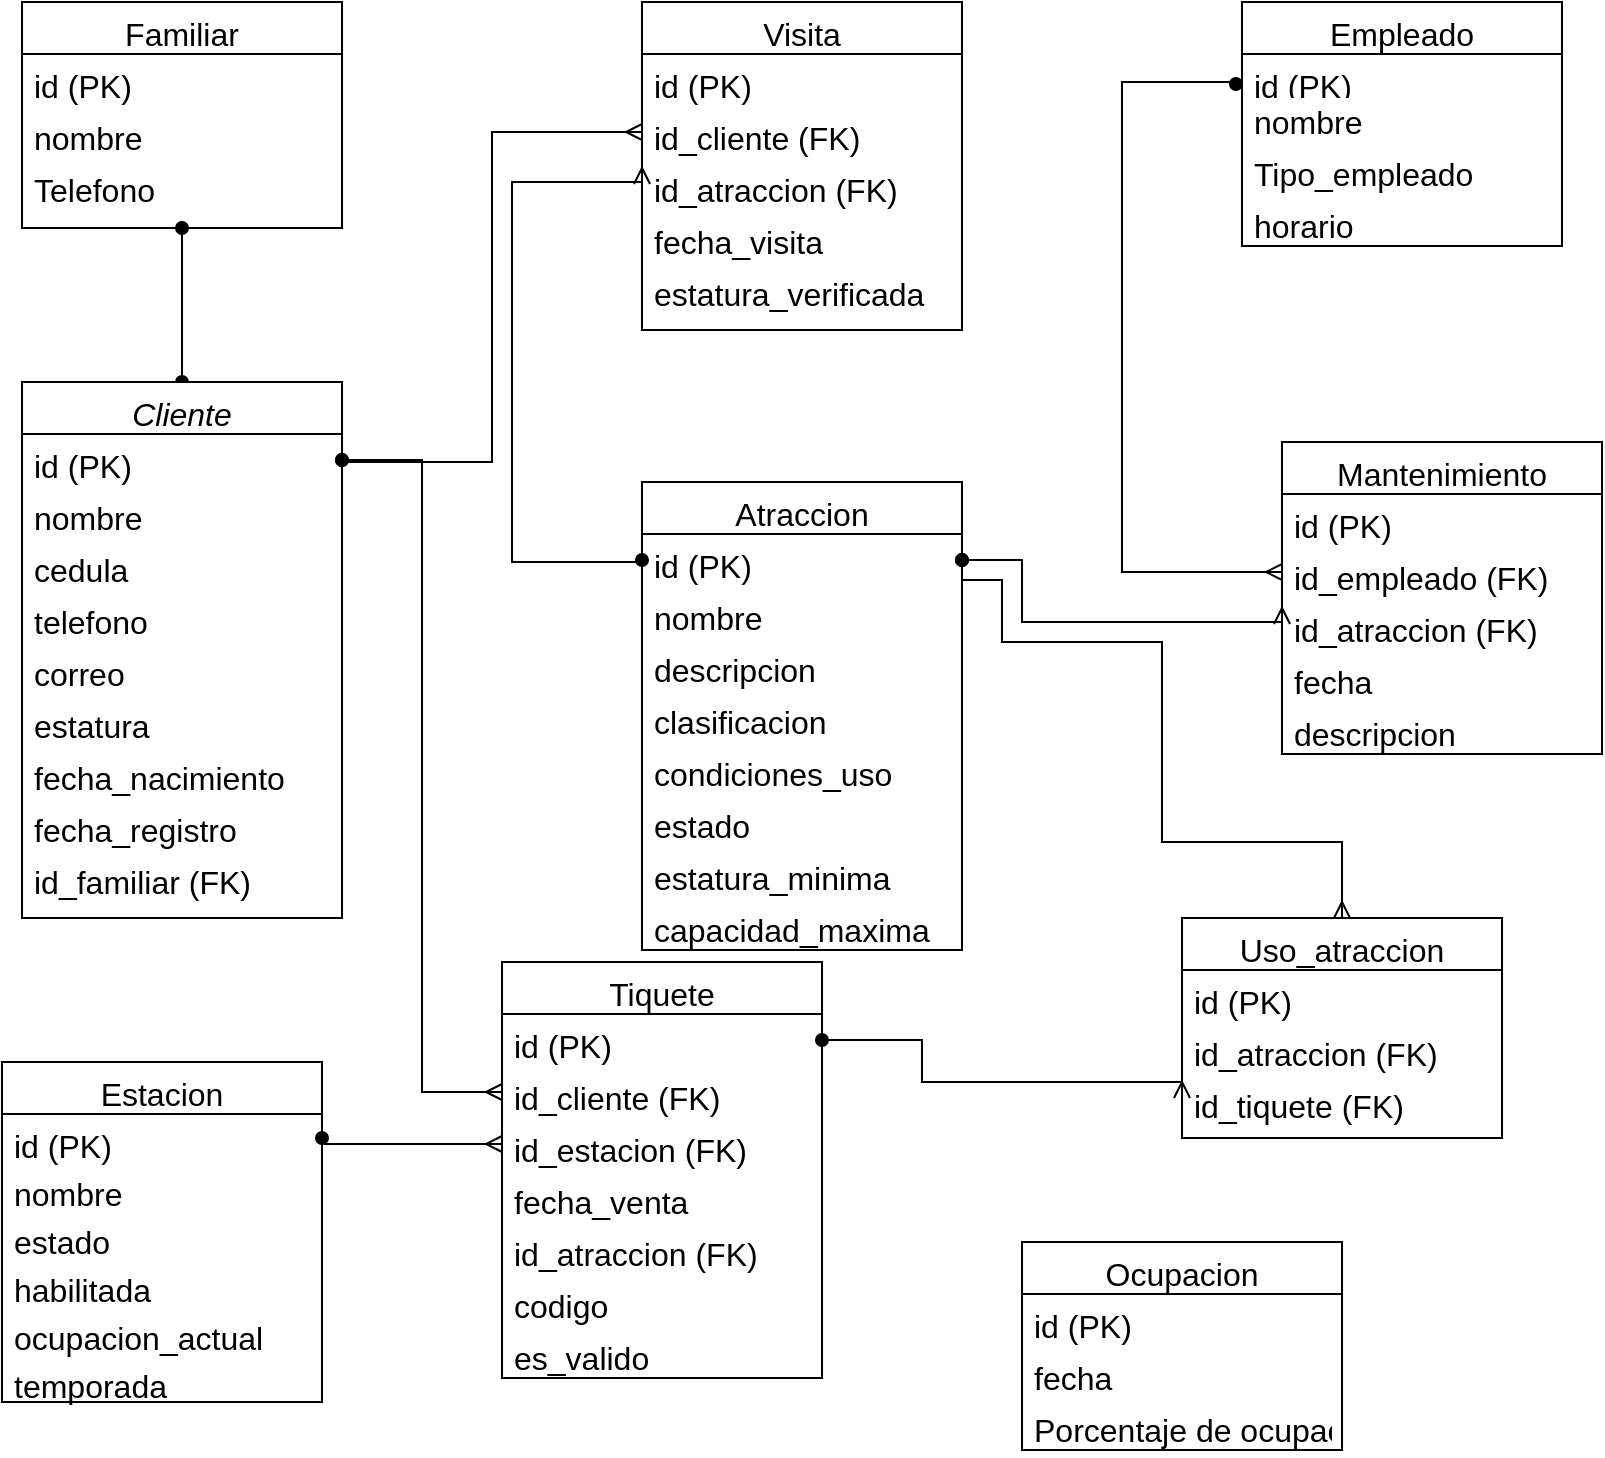 <mxfile version="26.0.1">
  <diagram id="C5RBs43oDa-KdzZeNtuy" name="Page-1">
    <mxGraphModel dx="880" dy="1595" grid="1" gridSize="10" guides="1" tooltips="1" connect="1" arrows="1" fold="1" page="1" pageScale="1" pageWidth="827" pageHeight="1169" math="0" shadow="0">
      <root>
        <mxCell id="WIyWlLk6GJQsqaUBKTNV-0" />
        <mxCell id="WIyWlLk6GJQsqaUBKTNV-1" parent="WIyWlLk6GJQsqaUBKTNV-0" />
        <mxCell id="AQhGX-V4laaeHLKsLZR4-6" style="rounded=0;orthogonalLoop=1;jettySize=auto;html=1;exitX=0.5;exitY=0;exitDx=0;exitDy=0;entryX=0.5;entryY=1;entryDx=0;entryDy=0;endArrow=oval;endFill=1;startArrow=oval;startFill=1;fontSize=16;" parent="WIyWlLk6GJQsqaUBKTNV-1" source="zkfFHV4jXpPFQw0GAbJ--0" target="zkfFHV4jXpPFQw0GAbJ--6" edge="1">
          <mxGeometry relative="1" as="geometry" />
        </mxCell>
        <mxCell id="zkfFHV4jXpPFQw0GAbJ--0" value="Cliente" style="swimlane;fontStyle=2;align=center;verticalAlign=top;childLayout=stackLayout;horizontal=1;startSize=26;horizontalStack=0;resizeParent=1;resizeLast=0;collapsible=1;marginBottom=0;rounded=0;shadow=0;strokeWidth=1;fontSize=16;" parent="WIyWlLk6GJQsqaUBKTNV-1" vertex="1">
          <mxGeometry x="20" y="120" width="160" height="268" as="geometry">
            <mxRectangle x="230" y="140" width="160" height="26" as="alternateBounds" />
          </mxGeometry>
        </mxCell>
        <mxCell id="zkfFHV4jXpPFQw0GAbJ--1" value="id (PK)" style="text;align=left;verticalAlign=top;spacingLeft=4;spacingRight=4;overflow=hidden;rotatable=0;points=[[0,0.5],[1,0.5]];portConstraint=eastwest;fontSize=16;" parent="zkfFHV4jXpPFQw0GAbJ--0" vertex="1">
          <mxGeometry y="26" width="160" height="26" as="geometry" />
        </mxCell>
        <mxCell id="zkfFHV4jXpPFQw0GAbJ--2" value="nombre" style="text;align=left;verticalAlign=top;spacingLeft=4;spacingRight=4;overflow=hidden;rotatable=0;points=[[0,0.5],[1,0.5]];portConstraint=eastwest;rounded=0;shadow=0;html=0;fontSize=16;" parent="zkfFHV4jXpPFQw0GAbJ--0" vertex="1">
          <mxGeometry y="52" width="160" height="26" as="geometry" />
        </mxCell>
        <mxCell id="zkfFHV4jXpPFQw0GAbJ--5" value="cedula" style="text;align=left;verticalAlign=top;spacingLeft=4;spacingRight=4;overflow=hidden;rotatable=0;points=[[0,0.5],[1,0.5]];portConstraint=eastwest;fontSize=16;" parent="zkfFHV4jXpPFQw0GAbJ--0" vertex="1">
          <mxGeometry y="78" width="160" height="26" as="geometry" />
        </mxCell>
        <mxCell id="AQhGX-V4laaeHLKsLZR4-0" value="telefono" style="text;align=left;verticalAlign=top;spacingLeft=4;spacingRight=4;overflow=hidden;rotatable=0;points=[[0,0.5],[1,0.5]];portConstraint=eastwest;rounded=0;shadow=0;html=0;fontSize=16;" parent="zkfFHV4jXpPFQw0GAbJ--0" vertex="1">
          <mxGeometry y="104" width="160" height="26" as="geometry" />
        </mxCell>
        <mxCell id="AQhGX-V4laaeHLKsLZR4-2" value="correo" style="text;align=left;verticalAlign=top;spacingLeft=4;spacingRight=4;overflow=hidden;rotatable=0;points=[[0,0.5],[1,0.5]];portConstraint=eastwest;rounded=0;shadow=0;html=0;fontSize=16;" parent="zkfFHV4jXpPFQw0GAbJ--0" vertex="1">
          <mxGeometry y="130" width="160" height="26" as="geometry" />
        </mxCell>
        <mxCell id="AQhGX-V4laaeHLKsLZR4-3" value="estatura" style="text;align=left;verticalAlign=top;spacingLeft=4;spacingRight=4;overflow=hidden;rotatable=0;points=[[0,0.5],[1,0.5]];portConstraint=eastwest;rounded=0;shadow=0;html=0;fontSize=16;" parent="zkfFHV4jXpPFQw0GAbJ--0" vertex="1">
          <mxGeometry y="156" width="160" height="26" as="geometry" />
        </mxCell>
        <mxCell id="AQhGX-V4laaeHLKsLZR4-1" value="fecha_nacimiento" style="text;align=left;verticalAlign=top;spacingLeft=4;spacingRight=4;overflow=hidden;rotatable=0;points=[[0,0.5],[1,0.5]];portConstraint=eastwest;fontSize=16;" parent="zkfFHV4jXpPFQw0GAbJ--0" vertex="1">
          <mxGeometry y="182" width="160" height="26" as="geometry" />
        </mxCell>
        <mxCell id="AQhGX-V4laaeHLKsLZR4-4" value="fecha_registro" style="text;align=left;verticalAlign=top;spacingLeft=4;spacingRight=4;overflow=hidden;rotatable=0;points=[[0,0.5],[1,0.5]];portConstraint=eastwest;rounded=0;shadow=0;html=0;fontSize=16;" parent="zkfFHV4jXpPFQw0GAbJ--0" vertex="1">
          <mxGeometry y="208" width="160" height="26" as="geometry" />
        </mxCell>
        <mxCell id="AQhGX-V4laaeHLKsLZR4-5" value="id_familiar (FK)" style="text;align=left;verticalAlign=top;spacingLeft=4;spacingRight=4;overflow=hidden;rotatable=0;points=[[0,0.5],[1,0.5]];portConstraint=eastwest;rounded=0;shadow=0;html=0;fontSize=16;" parent="zkfFHV4jXpPFQw0GAbJ--0" vertex="1">
          <mxGeometry y="234" width="160" height="26" as="geometry" />
        </mxCell>
        <mxCell id="zkfFHV4jXpPFQw0GAbJ--6" value="Familiar" style="swimlane;fontStyle=0;align=center;verticalAlign=top;childLayout=stackLayout;horizontal=1;startSize=26;horizontalStack=0;resizeParent=1;resizeLast=0;collapsible=1;marginBottom=0;rounded=0;shadow=0;strokeWidth=1;fontSize=16;" parent="WIyWlLk6GJQsqaUBKTNV-1" vertex="1">
          <mxGeometry x="20" y="-70" width="160" height="113" as="geometry">
            <mxRectangle x="130" y="380" width="160" height="26" as="alternateBounds" />
          </mxGeometry>
        </mxCell>
        <mxCell id="zkfFHV4jXpPFQw0GAbJ--7" value="id (PK)" style="text;align=left;verticalAlign=top;spacingLeft=4;spacingRight=4;overflow=hidden;rotatable=0;points=[[0,0.5],[1,0.5]];portConstraint=eastwest;fontSize=16;" parent="zkfFHV4jXpPFQw0GAbJ--6" vertex="1">
          <mxGeometry y="26" width="160" height="26" as="geometry" />
        </mxCell>
        <mxCell id="zkfFHV4jXpPFQw0GAbJ--8" value="nombre" style="text;align=left;verticalAlign=top;spacingLeft=4;spacingRight=4;overflow=hidden;rotatable=0;points=[[0,0.5],[1,0.5]];portConstraint=eastwest;rounded=0;shadow=0;html=0;fontSize=16;" parent="zkfFHV4jXpPFQw0GAbJ--6" vertex="1">
          <mxGeometry y="52" width="160" height="26" as="geometry" />
        </mxCell>
        <mxCell id="zkfFHV4jXpPFQw0GAbJ--11" value="Telefono" style="text;align=left;verticalAlign=top;spacingLeft=4;spacingRight=4;overflow=hidden;rotatable=0;points=[[0,0.5],[1,0.5]];portConstraint=eastwest;fontSize=16;" parent="zkfFHV4jXpPFQw0GAbJ--6" vertex="1">
          <mxGeometry y="78" width="160" height="26" as="geometry" />
        </mxCell>
        <mxCell id="zkfFHV4jXpPFQw0GAbJ--13" value="Atraccion" style="swimlane;fontStyle=0;align=center;verticalAlign=top;childLayout=stackLayout;horizontal=1;startSize=26;horizontalStack=0;resizeParent=1;resizeLast=0;collapsible=1;marginBottom=0;rounded=0;shadow=0;strokeWidth=1;fontSize=16;" parent="WIyWlLk6GJQsqaUBKTNV-1" vertex="1">
          <mxGeometry x="330" y="170" width="160" height="234" as="geometry">
            <mxRectangle x="340" y="380" width="170" height="26" as="alternateBounds" />
          </mxGeometry>
        </mxCell>
        <mxCell id="zkfFHV4jXpPFQw0GAbJ--14" value="id (PK)" style="text;align=left;verticalAlign=top;spacingLeft=4;spacingRight=4;overflow=hidden;rotatable=0;points=[[0,0.5],[1,0.5]];portConstraint=eastwest;fontSize=16;" parent="zkfFHV4jXpPFQw0GAbJ--13" vertex="1">
          <mxGeometry y="26" width="160" height="26" as="geometry" />
        </mxCell>
        <mxCell id="AQhGX-V4laaeHLKsLZR4-46" value="nombre" style="text;align=left;verticalAlign=top;spacingLeft=4;spacingRight=4;overflow=hidden;rotatable=0;points=[[0,0.5],[1,0.5]];portConstraint=eastwest;fontSize=16;" parent="zkfFHV4jXpPFQw0GAbJ--13" vertex="1">
          <mxGeometry y="52" width="160" height="26" as="geometry" />
        </mxCell>
        <mxCell id="AQhGX-V4laaeHLKsLZR4-47" value="descripcion" style="text;align=left;verticalAlign=top;spacingLeft=4;spacingRight=4;overflow=hidden;rotatable=0;points=[[0,0.5],[1,0.5]];portConstraint=eastwest;fontSize=16;" parent="zkfFHV4jXpPFQw0GAbJ--13" vertex="1">
          <mxGeometry y="78" width="160" height="26" as="geometry" />
        </mxCell>
        <mxCell id="AQhGX-V4laaeHLKsLZR4-48" value="clasificacion" style="text;align=left;verticalAlign=top;spacingLeft=4;spacingRight=4;overflow=hidden;rotatable=0;points=[[0,0.5],[1,0.5]];portConstraint=eastwest;fontSize=16;" parent="zkfFHV4jXpPFQw0GAbJ--13" vertex="1">
          <mxGeometry y="104" width="160" height="26" as="geometry" />
        </mxCell>
        <mxCell id="AQhGX-V4laaeHLKsLZR4-49" value="condiciones_uso" style="text;align=left;verticalAlign=top;spacingLeft=4;spacingRight=4;overflow=hidden;rotatable=0;points=[[0,0.5],[1,0.5]];portConstraint=eastwest;fontSize=16;" parent="zkfFHV4jXpPFQw0GAbJ--13" vertex="1">
          <mxGeometry y="130" width="160" height="26" as="geometry" />
        </mxCell>
        <mxCell id="Wb_BS_ClBg8RvYy5DrHV-2" value="estado" style="text;align=left;verticalAlign=top;spacingLeft=4;spacingRight=4;overflow=hidden;rotatable=0;points=[[0,0.5],[1,0.5]];portConstraint=eastwest;fontSize=16;" vertex="1" parent="zkfFHV4jXpPFQw0GAbJ--13">
          <mxGeometry y="156" width="160" height="26" as="geometry" />
        </mxCell>
        <mxCell id="Wb_BS_ClBg8RvYy5DrHV-3" value="estatura_minima" style="text;align=left;verticalAlign=top;spacingLeft=4;spacingRight=4;overflow=hidden;rotatable=0;points=[[0,0.5],[1,0.5]];portConstraint=eastwest;fontSize=16;" vertex="1" parent="zkfFHV4jXpPFQw0GAbJ--13">
          <mxGeometry y="182" width="160" height="26" as="geometry" />
        </mxCell>
        <mxCell id="Wb_BS_ClBg8RvYy5DrHV-4" value="capacidad_maxima" style="text;align=left;verticalAlign=top;spacingLeft=4;spacingRight=4;overflow=hidden;rotatable=0;points=[[0,0.5],[1,0.5]];portConstraint=eastwest;fontSize=16;" vertex="1" parent="zkfFHV4jXpPFQw0GAbJ--13">
          <mxGeometry y="208" width="160" height="26" as="geometry" />
        </mxCell>
        <mxCell id="zkfFHV4jXpPFQw0GAbJ--17" value="Empleado" style="swimlane;fontStyle=0;align=center;verticalAlign=top;childLayout=stackLayout;horizontal=1;startSize=26;horizontalStack=0;resizeParent=1;resizeLast=0;collapsible=1;marginBottom=0;rounded=0;shadow=0;strokeWidth=1;fontSize=16;" parent="WIyWlLk6GJQsqaUBKTNV-1" vertex="1">
          <mxGeometry x="630" y="-70" width="160" height="122" as="geometry">
            <mxRectangle x="550" y="140" width="160" height="26" as="alternateBounds" />
          </mxGeometry>
        </mxCell>
        <mxCell id="zkfFHV4jXpPFQw0GAbJ--18" value="id (PK)" style="text;align=left;verticalAlign=top;spacingLeft=4;spacingRight=4;overflow=hidden;rotatable=0;points=[[0,0.5],[1,0.5]];portConstraint=eastwest;fontSize=16;" parent="zkfFHV4jXpPFQw0GAbJ--17" vertex="1">
          <mxGeometry y="26" width="160" height="18" as="geometry" />
        </mxCell>
        <mxCell id="zkfFHV4jXpPFQw0GAbJ--19" value="nombre" style="text;align=left;verticalAlign=top;spacingLeft=4;spacingRight=4;overflow=hidden;rotatable=0;points=[[0,0.5],[1,0.5]];portConstraint=eastwest;rounded=0;shadow=0;html=0;fontSize=16;" parent="zkfFHV4jXpPFQw0GAbJ--17" vertex="1">
          <mxGeometry y="44" width="160" height="26" as="geometry" />
        </mxCell>
        <mxCell id="zkfFHV4jXpPFQw0GAbJ--20" value="Tipo_empleado" style="text;align=left;verticalAlign=top;spacingLeft=4;spacingRight=4;overflow=hidden;rotatable=0;points=[[0,0.5],[1,0.5]];portConstraint=eastwest;rounded=0;shadow=0;html=0;fontSize=16;" parent="zkfFHV4jXpPFQw0GAbJ--17" vertex="1">
          <mxGeometry y="70" width="160" height="26" as="geometry" />
        </mxCell>
        <mxCell id="zkfFHV4jXpPFQw0GAbJ--21" value="horario" style="text;align=left;verticalAlign=top;spacingLeft=4;spacingRight=4;overflow=hidden;rotatable=0;points=[[0,0.5],[1,0.5]];portConstraint=eastwest;rounded=0;shadow=0;html=0;fontSize=16;" parent="zkfFHV4jXpPFQw0GAbJ--17" vertex="1">
          <mxGeometry y="96" width="160" height="26" as="geometry" />
        </mxCell>
        <mxCell id="AQhGX-V4laaeHLKsLZR4-15" value="Visita" style="swimlane;fontStyle=0;align=center;verticalAlign=top;childLayout=stackLayout;horizontal=1;startSize=26;horizontalStack=0;resizeParent=1;resizeLast=0;collapsible=1;marginBottom=0;rounded=0;shadow=0;strokeWidth=1;fontSize=16;" parent="WIyWlLk6GJQsqaUBKTNV-1" vertex="1">
          <mxGeometry x="330" y="-70" width="160" height="164" as="geometry">
            <mxRectangle x="340" y="380" width="170" height="26" as="alternateBounds" />
          </mxGeometry>
        </mxCell>
        <mxCell id="AQhGX-V4laaeHLKsLZR4-16" value="id (PK)" style="text;align=left;verticalAlign=top;spacingLeft=4;spacingRight=4;overflow=hidden;rotatable=0;points=[[0,0.5],[1,0.5]];portConstraint=eastwest;fontSize=16;" parent="AQhGX-V4laaeHLKsLZR4-15" vertex="1">
          <mxGeometry y="26" width="160" height="26" as="geometry" />
        </mxCell>
        <mxCell id="AQhGX-V4laaeHLKsLZR4-42" value="id_cliente (FK)" style="text;align=left;verticalAlign=top;spacingLeft=4;spacingRight=4;overflow=hidden;rotatable=0;points=[[0,0.5],[1,0.5]];portConstraint=eastwest;fontSize=16;" parent="AQhGX-V4laaeHLKsLZR4-15" vertex="1">
          <mxGeometry y="52" width="160" height="26" as="geometry" />
        </mxCell>
        <mxCell id="AQhGX-V4laaeHLKsLZR4-43" value="id_atraccion (FK)" style="text;align=left;verticalAlign=top;spacingLeft=4;spacingRight=4;overflow=hidden;rotatable=0;points=[[0,0.5],[1,0.5]];portConstraint=eastwest;fontSize=16;" parent="AQhGX-V4laaeHLKsLZR4-15" vertex="1">
          <mxGeometry y="78" width="160" height="26" as="geometry" />
        </mxCell>
        <mxCell id="AQhGX-V4laaeHLKsLZR4-44" value="fecha_visita" style="text;align=left;verticalAlign=top;spacingLeft=4;spacingRight=4;overflow=hidden;rotatable=0;points=[[0,0.5],[1,0.5]];portConstraint=eastwest;fontSize=16;" parent="AQhGX-V4laaeHLKsLZR4-15" vertex="1">
          <mxGeometry y="104" width="160" height="26" as="geometry" />
        </mxCell>
        <mxCell id="AQhGX-V4laaeHLKsLZR4-45" value="estatura_verificada" style="text;align=left;verticalAlign=top;spacingLeft=4;spacingRight=4;overflow=hidden;rotatable=0;points=[[0,0.5],[1,0.5]];portConstraint=eastwest;fontSize=16;" parent="AQhGX-V4laaeHLKsLZR4-15" vertex="1">
          <mxGeometry y="130" width="160" height="26" as="geometry" />
        </mxCell>
        <mxCell id="AQhGX-V4laaeHLKsLZR4-18" value="Mantenimiento" style="swimlane;fontStyle=0;align=center;verticalAlign=top;childLayout=stackLayout;horizontal=1;startSize=26;horizontalStack=0;resizeParent=1;resizeLast=0;collapsible=1;marginBottom=0;rounded=0;shadow=0;strokeWidth=1;fontSize=16;" parent="WIyWlLk6GJQsqaUBKTNV-1" vertex="1">
          <mxGeometry x="650" y="150" width="160" height="156" as="geometry">
            <mxRectangle x="340" y="380" width="170" height="26" as="alternateBounds" />
          </mxGeometry>
        </mxCell>
        <mxCell id="AQhGX-V4laaeHLKsLZR4-19" value="id (PK)" style="text;align=left;verticalAlign=top;spacingLeft=4;spacingRight=4;overflow=hidden;rotatable=0;points=[[0,0.5],[1,0.5]];portConstraint=eastwest;fontSize=16;" parent="AQhGX-V4laaeHLKsLZR4-18" vertex="1">
          <mxGeometry y="26" width="160" height="26" as="geometry" />
        </mxCell>
        <mxCell id="AQhGX-V4laaeHLKsLZR4-51" value="id_empleado (FK)" style="text;align=left;verticalAlign=top;spacingLeft=4;spacingRight=4;overflow=hidden;rotatable=0;points=[[0,0.5],[1,0.5]];portConstraint=eastwest;fontSize=16;" parent="AQhGX-V4laaeHLKsLZR4-18" vertex="1">
          <mxGeometry y="52" width="160" height="26" as="geometry" />
        </mxCell>
        <mxCell id="AQhGX-V4laaeHLKsLZR4-57" value="id_atraccion (FK)" style="text;align=left;verticalAlign=top;spacingLeft=4;spacingRight=4;overflow=hidden;rotatable=0;points=[[0,0.5],[1,0.5]];portConstraint=eastwest;fontSize=16;" parent="AQhGX-V4laaeHLKsLZR4-18" vertex="1">
          <mxGeometry y="78" width="160" height="26" as="geometry" />
        </mxCell>
        <mxCell id="AQhGX-V4laaeHLKsLZR4-58" value="fecha" style="text;align=left;verticalAlign=top;spacingLeft=4;spacingRight=4;overflow=hidden;rotatable=0;points=[[0,0.5],[1,0.5]];portConstraint=eastwest;fontSize=16;" parent="AQhGX-V4laaeHLKsLZR4-18" vertex="1">
          <mxGeometry y="104" width="160" height="26" as="geometry" />
        </mxCell>
        <mxCell id="AQhGX-V4laaeHLKsLZR4-59" value="descripcion" style="text;align=left;verticalAlign=top;spacingLeft=4;spacingRight=4;overflow=hidden;rotatable=0;points=[[0,0.5],[1,0.5]];portConstraint=eastwest;fontSize=16;" parent="AQhGX-V4laaeHLKsLZR4-18" vertex="1">
          <mxGeometry y="130" width="160" height="26" as="geometry" />
        </mxCell>
        <mxCell id="AQhGX-V4laaeHLKsLZR4-27" value="Ocupacion" style="swimlane;fontStyle=0;align=center;verticalAlign=top;childLayout=stackLayout;horizontal=1;startSize=26;horizontalStack=0;resizeParent=1;resizeLast=0;collapsible=1;marginBottom=0;rounded=0;shadow=0;strokeWidth=1;fontSize=16;" parent="WIyWlLk6GJQsqaUBKTNV-1" vertex="1">
          <mxGeometry x="520" y="550" width="160" height="104" as="geometry">
            <mxRectangle x="340" y="380" width="170" height="26" as="alternateBounds" />
          </mxGeometry>
        </mxCell>
        <mxCell id="AQhGX-V4laaeHLKsLZR4-28" value="id (PK)" style="text;align=left;verticalAlign=top;spacingLeft=4;spacingRight=4;overflow=hidden;rotatable=0;points=[[0,0.5],[1,0.5]];portConstraint=eastwest;fontSize=16;" parent="AQhGX-V4laaeHLKsLZR4-27" vertex="1">
          <mxGeometry y="26" width="160" height="26" as="geometry" />
        </mxCell>
        <mxCell id="AQhGX-V4laaeHLKsLZR4-76" value="fecha" style="text;align=left;verticalAlign=top;spacingLeft=4;spacingRight=4;overflow=hidden;rotatable=0;points=[[0,0.5],[1,0.5]];portConstraint=eastwest;fontSize=16;" parent="AQhGX-V4laaeHLKsLZR4-27" vertex="1">
          <mxGeometry y="52" width="160" height="26" as="geometry" />
        </mxCell>
        <mxCell id="AQhGX-V4laaeHLKsLZR4-77" value="Porcentaje de ocupacion" style="text;align=left;verticalAlign=top;spacingLeft=4;spacingRight=4;overflow=hidden;rotatable=0;points=[[0,0.5],[1,0.5]];portConstraint=eastwest;fontSize=16;" parent="AQhGX-V4laaeHLKsLZR4-27" vertex="1">
          <mxGeometry y="78" width="160" height="26" as="geometry" />
        </mxCell>
        <mxCell id="AQhGX-V4laaeHLKsLZR4-30" value="Uso_atraccion" style="swimlane;fontStyle=0;align=center;verticalAlign=top;childLayout=stackLayout;horizontal=1;startSize=26;horizontalStack=0;resizeParent=1;resizeLast=0;collapsible=1;marginBottom=0;rounded=0;shadow=0;strokeWidth=1;fontSize=16;" parent="WIyWlLk6GJQsqaUBKTNV-1" vertex="1">
          <mxGeometry x="600" y="388" width="160" height="110" as="geometry">
            <mxRectangle x="340" y="380" width="170" height="26" as="alternateBounds" />
          </mxGeometry>
        </mxCell>
        <mxCell id="AQhGX-V4laaeHLKsLZR4-31" value="id (PK)" style="text;align=left;verticalAlign=top;spacingLeft=4;spacingRight=4;overflow=hidden;rotatable=0;points=[[0,0.5],[1,0.5]];portConstraint=eastwest;fontSize=16;" parent="AQhGX-V4laaeHLKsLZR4-30" vertex="1">
          <mxGeometry y="26" width="160" height="26" as="geometry" />
        </mxCell>
        <mxCell id="AQhGX-V4laaeHLKsLZR4-72" value="id_atraccion (FK)" style="text;align=left;verticalAlign=top;spacingLeft=4;spacingRight=4;overflow=hidden;rotatable=0;points=[[0,0.5],[1,0.5]];portConstraint=eastwest;fontSize=16;" parent="AQhGX-V4laaeHLKsLZR4-30" vertex="1">
          <mxGeometry y="52" width="160" height="26" as="geometry" />
        </mxCell>
        <mxCell id="AQhGX-V4laaeHLKsLZR4-73" value="id_tiquete (FK)" style="text;align=left;verticalAlign=top;spacingLeft=4;spacingRight=4;overflow=hidden;rotatable=0;points=[[0,0.5],[1,0.5]];portConstraint=eastwest;fontSize=16;" parent="AQhGX-V4laaeHLKsLZR4-30" vertex="1">
          <mxGeometry y="78" width="160" height="24" as="geometry" />
        </mxCell>
        <mxCell id="AQhGX-V4laaeHLKsLZR4-33" value="Estacion" style="swimlane;fontStyle=0;align=center;verticalAlign=top;childLayout=stackLayout;horizontal=1;startSize=26;horizontalStack=0;resizeParent=1;resizeLast=0;collapsible=1;marginBottom=0;rounded=0;shadow=0;strokeWidth=1;fontSize=16;" parent="WIyWlLk6GJQsqaUBKTNV-1" vertex="1">
          <mxGeometry x="10" y="460" width="160" height="170" as="geometry">
            <mxRectangle x="340" y="380" width="170" height="26" as="alternateBounds" />
          </mxGeometry>
        </mxCell>
        <mxCell id="AQhGX-V4laaeHLKsLZR4-34" value="id (PK)" style="text;align=left;verticalAlign=top;spacingLeft=4;spacingRight=4;overflow=hidden;rotatable=0;points=[[0,0.5],[1,0.5]];portConstraint=eastwest;fontSize=16;" parent="AQhGX-V4laaeHLKsLZR4-33" vertex="1">
          <mxGeometry y="26" width="160" height="24" as="geometry" />
        </mxCell>
        <mxCell id="AQhGX-V4laaeHLKsLZR4-69" value="nombre" style="text;align=left;verticalAlign=top;spacingLeft=4;spacingRight=4;overflow=hidden;rotatable=0;points=[[0,0.5],[1,0.5]];portConstraint=eastwest;fontSize=16;" parent="AQhGX-V4laaeHLKsLZR4-33" vertex="1">
          <mxGeometry y="50" width="160" height="24" as="geometry" />
        </mxCell>
        <mxCell id="AQhGX-V4laaeHLKsLZR4-70" value="estado" style="text;align=left;verticalAlign=top;spacingLeft=4;spacingRight=4;overflow=hidden;rotatable=0;points=[[0,0.5],[1,0.5]];portConstraint=eastwest;fontSize=16;" parent="AQhGX-V4laaeHLKsLZR4-33" vertex="1">
          <mxGeometry y="74" width="160" height="24" as="geometry" />
        </mxCell>
        <mxCell id="Wb_BS_ClBg8RvYy5DrHV-5" value="habilitada" style="text;align=left;verticalAlign=top;spacingLeft=4;spacingRight=4;overflow=hidden;rotatable=0;points=[[0,0.5],[1,0.5]];portConstraint=eastwest;fontSize=16;" vertex="1" parent="AQhGX-V4laaeHLKsLZR4-33">
          <mxGeometry y="98" width="160" height="24" as="geometry" />
        </mxCell>
        <mxCell id="Wb_BS_ClBg8RvYy5DrHV-6" value="ocupacion_actual" style="text;align=left;verticalAlign=top;spacingLeft=4;spacingRight=4;overflow=hidden;rotatable=0;points=[[0,0.5],[1,0.5]];portConstraint=eastwest;fontSize=16;" vertex="1" parent="AQhGX-V4laaeHLKsLZR4-33">
          <mxGeometry y="122" width="160" height="24" as="geometry" />
        </mxCell>
        <mxCell id="Wb_BS_ClBg8RvYy5DrHV-7" value="temporada" style="text;align=left;verticalAlign=top;spacingLeft=4;spacingRight=4;overflow=hidden;rotatable=0;points=[[0,0.5],[1,0.5]];portConstraint=eastwest;fontSize=16;" vertex="1" parent="AQhGX-V4laaeHLKsLZR4-33">
          <mxGeometry y="146" width="160" height="24" as="geometry" />
        </mxCell>
        <mxCell id="AQhGX-V4laaeHLKsLZR4-36" value="Tiquete" style="swimlane;fontStyle=0;align=center;verticalAlign=top;childLayout=stackLayout;horizontal=1;startSize=26;horizontalStack=0;resizeParent=1;resizeLast=0;collapsible=1;marginBottom=0;rounded=0;shadow=0;strokeWidth=1;fontSize=16;" parent="WIyWlLk6GJQsqaUBKTNV-1" vertex="1">
          <mxGeometry x="260" y="410" width="160" height="208" as="geometry">
            <mxRectangle x="340" y="380" width="170" height="26" as="alternateBounds" />
          </mxGeometry>
        </mxCell>
        <mxCell id="AQhGX-V4laaeHLKsLZR4-37" value="id (PK)" style="text;align=left;verticalAlign=top;spacingLeft=4;spacingRight=4;overflow=hidden;rotatable=0;points=[[0,0.5],[1,0.5]];portConstraint=eastwest;fontSize=16;" parent="AQhGX-V4laaeHLKsLZR4-36" vertex="1">
          <mxGeometry y="26" width="160" height="26" as="geometry" />
        </mxCell>
        <mxCell id="AQhGX-V4laaeHLKsLZR4-64" value="id_cliente (FK)" style="text;align=left;verticalAlign=top;spacingLeft=4;spacingRight=4;overflow=hidden;rotatable=0;points=[[0,0.5],[1,0.5]];portConstraint=eastwest;fontSize=16;" parent="AQhGX-V4laaeHLKsLZR4-36" vertex="1">
          <mxGeometry y="52" width="160" height="26" as="geometry" />
        </mxCell>
        <mxCell id="AQhGX-V4laaeHLKsLZR4-65" value="id_estacion (FK)" style="text;align=left;verticalAlign=top;spacingLeft=4;spacingRight=4;overflow=hidden;rotatable=0;points=[[0,0.5],[1,0.5]];portConstraint=eastwest;fontSize=16;" parent="AQhGX-V4laaeHLKsLZR4-36" vertex="1">
          <mxGeometry y="78" width="160" height="26" as="geometry" />
        </mxCell>
        <mxCell id="AQhGX-V4laaeHLKsLZR4-66" value="fecha_venta" style="text;align=left;verticalAlign=top;spacingLeft=4;spacingRight=4;overflow=hidden;rotatable=0;points=[[0,0.5],[1,0.5]];portConstraint=eastwest;fontSize=16;" parent="AQhGX-V4laaeHLKsLZR4-36" vertex="1">
          <mxGeometry y="104" width="160" height="26" as="geometry" />
        </mxCell>
        <mxCell id="AQhGX-V4laaeHLKsLZR4-67" value="id_atraccion (FK)" style="text;align=left;verticalAlign=top;spacingLeft=4;spacingRight=4;overflow=hidden;rotatable=0;points=[[0,0.5],[1,0.5]];portConstraint=eastwest;fontSize=16;" parent="AQhGX-V4laaeHLKsLZR4-36" vertex="1">
          <mxGeometry y="130" width="160" height="26" as="geometry" />
        </mxCell>
        <mxCell id="Wb_BS_ClBg8RvYy5DrHV-8" value="codigo" style="text;align=left;verticalAlign=top;spacingLeft=4;spacingRight=4;overflow=hidden;rotatable=0;points=[[0,0.5],[1,0.5]];portConstraint=eastwest;fontSize=16;" vertex="1" parent="AQhGX-V4laaeHLKsLZR4-36">
          <mxGeometry y="156" width="160" height="26" as="geometry" />
        </mxCell>
        <mxCell id="Wb_BS_ClBg8RvYy5DrHV-9" value="es_valido" style="text;align=left;verticalAlign=top;spacingLeft=4;spacingRight=4;overflow=hidden;rotatable=0;points=[[0,0.5],[1,0.5]];portConstraint=eastwest;fontSize=16;" vertex="1" parent="AQhGX-V4laaeHLKsLZR4-36">
          <mxGeometry y="182" width="160" height="26" as="geometry" />
        </mxCell>
        <mxCell id="AQhGX-V4laaeHLKsLZR4-60" value="" style="endArrow=ERmany;html=1;rounded=0;exitX=1;exitY=0.5;exitDx=0;exitDy=0;entryX=0;entryY=0.5;entryDx=0;entryDy=0;edgeStyle=orthogonalEdgeStyle;startArrow=oval;startFill=1;endFill=0;fontSize=16;" parent="WIyWlLk6GJQsqaUBKTNV-1" source="zkfFHV4jXpPFQw0GAbJ--1" target="AQhGX-V4laaeHLKsLZR4-42" edge="1">
          <mxGeometry width="50" height="50" relative="1" as="geometry">
            <mxPoint x="420" y="240" as="sourcePoint" />
            <mxPoint x="470" y="190" as="targetPoint" />
            <Array as="points">
              <mxPoint x="255" y="160" />
              <mxPoint x="255" y="-5" />
            </Array>
          </mxGeometry>
        </mxCell>
        <mxCell id="AQhGX-V4laaeHLKsLZR4-61" value="" style="endArrow=ERmany;html=1;rounded=0;exitX=0;exitY=0.5;exitDx=0;exitDy=0;entryX=0;entryY=0.5;entryDx=0;entryDy=0;edgeStyle=orthogonalEdgeStyle;startArrow=oval;startFill=1;endFill=0;fontSize=16;" parent="WIyWlLk6GJQsqaUBKTNV-1" source="zkfFHV4jXpPFQw0GAbJ--14" target="AQhGX-V4laaeHLKsLZR4-43" edge="1">
          <mxGeometry width="50" height="50" relative="1" as="geometry">
            <mxPoint x="194" y="181" as="sourcePoint" />
            <mxPoint x="340" y="5" as="targetPoint" />
            <Array as="points">
              <mxPoint x="265" y="210" />
              <mxPoint x="265" y="20" />
              <mxPoint x="330" y="20" />
            </Array>
          </mxGeometry>
        </mxCell>
        <mxCell id="AQhGX-V4laaeHLKsLZR4-62" value="" style="endArrow=ERmany;html=1;rounded=0;exitX=-0.019;exitY=-0.115;exitDx=0;exitDy=0;entryX=0;entryY=0.5;entryDx=0;entryDy=0;edgeStyle=orthogonalEdgeStyle;startArrow=oval;startFill=1;endFill=0;exitPerimeter=0;fontSize=16;" parent="WIyWlLk6GJQsqaUBKTNV-1" source="zkfFHV4jXpPFQw0GAbJ--19" target="AQhGX-V4laaeHLKsLZR4-51" edge="1">
          <mxGeometry width="50" height="50" relative="1" as="geometry">
            <mxPoint x="340" y="219" as="sourcePoint" />
            <mxPoint x="340" y="31" as="targetPoint" />
            <Array as="points">
              <mxPoint x="570" y="-30" />
              <mxPoint x="570" y="215" />
            </Array>
          </mxGeometry>
        </mxCell>
        <mxCell id="AQhGX-V4laaeHLKsLZR4-63" value="" style="endArrow=ERmany;html=1;rounded=0;exitX=1;exitY=0.5;exitDx=0;exitDy=0;entryX=0;entryY=0.5;entryDx=0;entryDy=0;edgeStyle=orthogonalEdgeStyle;startArrow=oval;startFill=1;endFill=0;fontSize=16;" parent="WIyWlLk6GJQsqaUBKTNV-1" source="zkfFHV4jXpPFQw0GAbJ--14" target="AQhGX-V4laaeHLKsLZR4-57" edge="1">
          <mxGeometry width="50" height="50" relative="1" as="geometry">
            <mxPoint x="637" y="-19" as="sourcePoint" />
            <mxPoint x="660" y="225" as="targetPoint" />
            <Array as="points">
              <mxPoint x="520" y="209" />
              <mxPoint x="520" y="240" />
              <mxPoint x="650" y="240" />
            </Array>
          </mxGeometry>
        </mxCell>
        <mxCell id="AQhGX-V4laaeHLKsLZR4-68" value="" style="endArrow=ERmany;html=1;rounded=0;entryX=0;entryY=0.5;entryDx=0;entryDy=0;edgeStyle=orthogonalEdgeStyle;startArrow=oval;startFill=1;endFill=0;exitX=1;exitY=0.5;exitDx=0;exitDy=0;fontSize=16;" parent="WIyWlLk6GJQsqaUBKTNV-1" source="zkfFHV4jXpPFQw0GAbJ--1" target="AQhGX-V4laaeHLKsLZR4-64" edge="1">
          <mxGeometry width="50" height="50" relative="1" as="geometry">
            <mxPoint x="200" y="200" as="sourcePoint" />
            <mxPoint x="340" y="5" as="targetPoint" />
            <Array as="points">
              <mxPoint x="220" y="159" />
              <mxPoint x="220" y="475" />
            </Array>
          </mxGeometry>
        </mxCell>
        <mxCell id="AQhGX-V4laaeHLKsLZR4-71" value="" style="endArrow=ERmany;html=1;rounded=0;entryX=0;entryY=0.5;entryDx=0;entryDy=0;edgeStyle=orthogonalEdgeStyle;startArrow=oval;startFill=1;endFill=0;exitX=1;exitY=0.5;exitDx=0;exitDy=0;fontSize=16;" parent="WIyWlLk6GJQsqaUBKTNV-1" source="AQhGX-V4laaeHLKsLZR4-34" target="AQhGX-V4laaeHLKsLZR4-65" edge="1">
          <mxGeometry width="50" height="50" relative="1" as="geometry">
            <mxPoint x="190" y="169" as="sourcePoint" />
            <mxPoint x="270" y="485" as="targetPoint" />
            <Array as="points">
              <mxPoint x="170" y="501" />
            </Array>
          </mxGeometry>
        </mxCell>
        <mxCell id="AQhGX-V4laaeHLKsLZR4-74" value="" style="endArrow=ERmany;html=1;rounded=0;exitX=1;exitY=0.5;exitDx=0;exitDy=0;entryX=0.5;entryY=0;entryDx=0;entryDy=0;edgeStyle=orthogonalEdgeStyle;startArrow=oval;startFill=1;endFill=0;fontSize=16;" parent="WIyWlLk6GJQsqaUBKTNV-1" source="zkfFHV4jXpPFQw0GAbJ--14" target="AQhGX-V4laaeHLKsLZR4-30" edge="1">
          <mxGeometry width="50" height="50" relative="1" as="geometry">
            <mxPoint x="500" y="219" as="sourcePoint" />
            <mxPoint x="660" y="251" as="targetPoint" />
            <Array as="points">
              <mxPoint x="490" y="219" />
              <mxPoint x="510" y="219" />
              <mxPoint x="510" y="250" />
              <mxPoint x="590" y="250" />
              <mxPoint x="590" y="350" />
              <mxPoint x="680" y="350" />
            </Array>
          </mxGeometry>
        </mxCell>
        <mxCell id="AQhGX-V4laaeHLKsLZR4-75" value="" style="endArrow=ERmany;html=1;rounded=0;entryX=0;entryY=0.5;entryDx=0;entryDy=0;edgeStyle=orthogonalEdgeStyle;startArrow=oval;startFill=1;endFill=0;exitX=1;exitY=0.5;exitDx=0;exitDy=0;fontSize=16;" parent="WIyWlLk6GJQsqaUBKTNV-1" source="AQhGX-V4laaeHLKsLZR4-37" target="AQhGX-V4laaeHLKsLZR4-73" edge="1">
          <mxGeometry width="50" height="50" relative="1" as="geometry">
            <mxPoint x="180" y="508" as="sourcePoint" />
            <mxPoint x="270" y="511" as="targetPoint" />
            <Array as="points">
              <mxPoint x="470" y="449" />
              <mxPoint x="470" y="470" />
            </Array>
          </mxGeometry>
        </mxCell>
      </root>
    </mxGraphModel>
  </diagram>
</mxfile>
